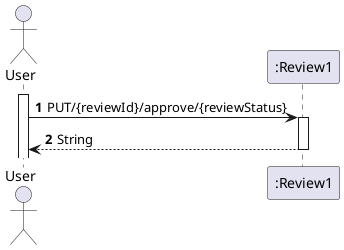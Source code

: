 @startuml
'https://plantuml.com/sequence-diagram

autoactivate on
autonumber

actor "User" as User
participant ":Review1" as rev1

activate User

User -> rev1: PUT/{reviewId}/approve/{reviewStatus}
rev1 --> User: String
@enduml